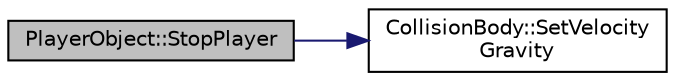 digraph "PlayerObject::StopPlayer"
{
  edge [fontname="Helvetica",fontsize="10",labelfontname="Helvetica",labelfontsize="10"];
  node [fontname="Helvetica",fontsize="10",shape=record];
  rankdir="LR";
  Node1 [label="PlayerObject::StopPlayer",height=0.2,width=0.4,color="black", fillcolor="grey75", style="filled" fontcolor="black"];
  Node1 -> Node2 [color="midnightblue",fontsize="10",style="solid",fontname="Helvetica"];
  Node2 [label="CollisionBody::SetVelocity\lGravity",height=0.2,width=0.4,color="black", fillcolor="white", style="filled",URL="$class_collision_body.html#ab62d97f8aa617cdc27a9e1a6d036ccb2"];
}
